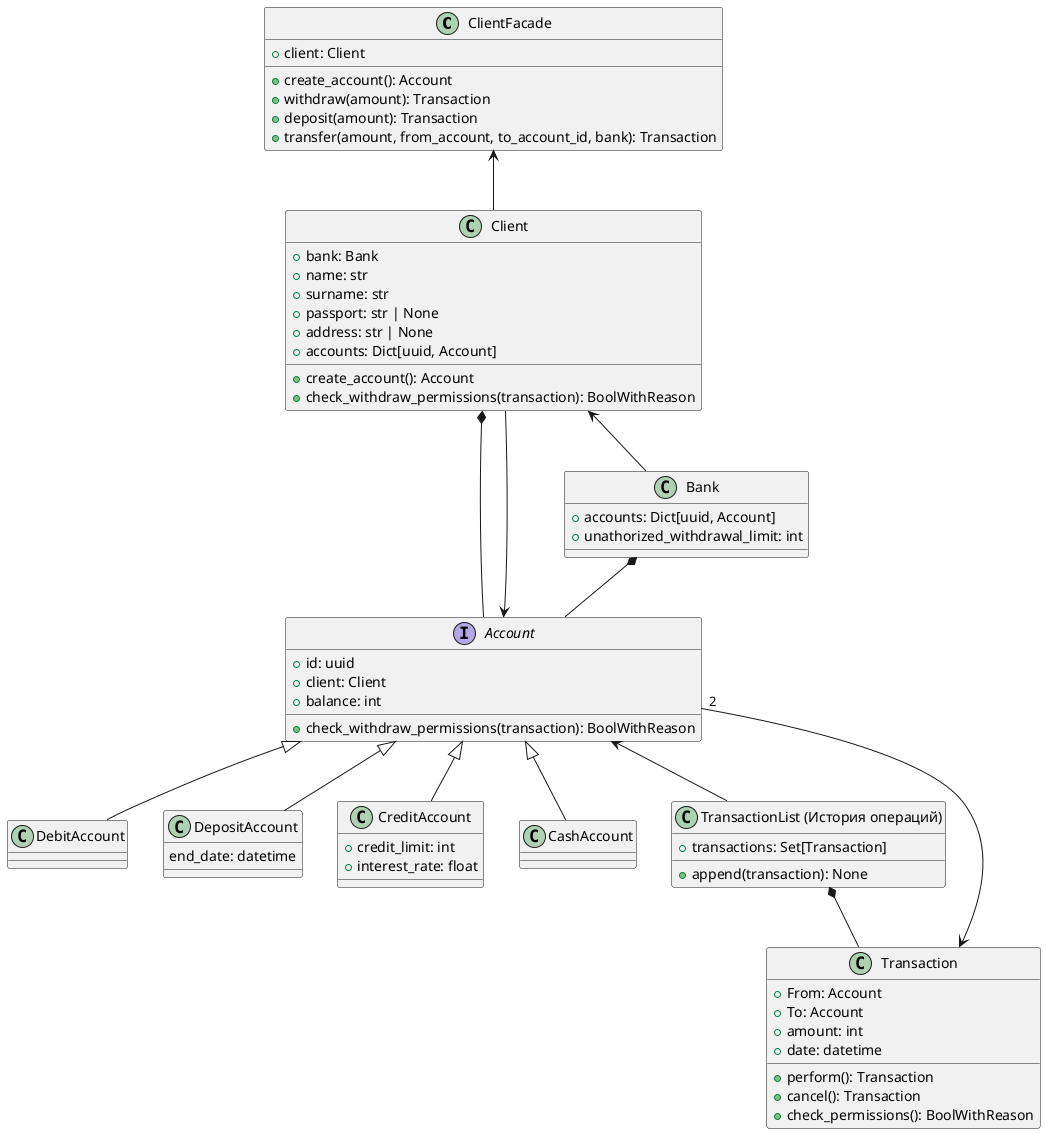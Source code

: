 @startuml classes_uml

class ClientFacade {
    + client: Client

    + create_account(): Account
    + withdraw(amount): Transaction
    + deposit(amount): Transaction
    + transfer(amount, from_account, to_account_id, bank): Transaction
}

ClientFacade <-- Client

class Client {
    + bank: Bank
    + name: str
    + surname: str
    + passport: str | None
    + address: str | None
    + accounts: Dict[uuid, Account]

    + create_account(): Account
    + check_withdraw_permissions(transaction): BoolWithReason
}

interface Account {
    + id: uuid
    + client: Client
    + balance: int

    + check_withdraw_permissions(transaction): BoolWithReason
}

Account <|-- DebitAccount
Account <|-- DepositAccount
Account <|-- CreditAccount
Account <|-- CashAccount

class DepositAccount {
    end_date: datetime
}

class CreditAccount {
    + credit_limit: int
    + interest_rate: float
}


class Bank {
    + accounts: Dict[uuid, Account]
    + unathorized_withdrawal_limit: int
}

Client <-- Bank
Bank *-- Account
Client *-- Account
Account <-- Client

class Transaction {
    + From: Account
    + To: Account
    + amount: int
    + date: datetime

    + perform(): Transaction
    + cancel(): Transaction
    + check_permissions(): BoolWithReason
}

Transaction <-- "2" Account

class "TransactionList (История операций)" as TransactionList {
    + transactions: Set[Transaction]
    + append(transaction): None
}

TransactionList *-- Transaction
Account <-- TransactionList

@enduml